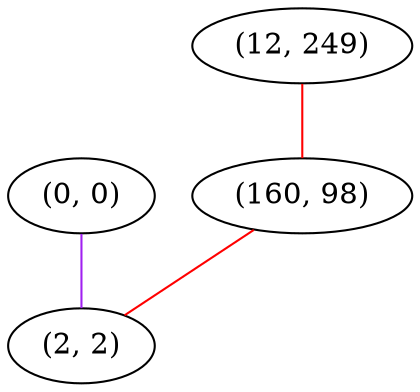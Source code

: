 graph "" {
"(0, 0)";
"(12, 249)";
"(160, 98)";
"(2, 2)";
"(0, 0)" -- "(2, 2)"  [color=purple, key=0, weight=4];
"(12, 249)" -- "(160, 98)"  [color=red, key=0, weight=1];
"(160, 98)" -- "(2, 2)"  [color=red, key=0, weight=1];
}
